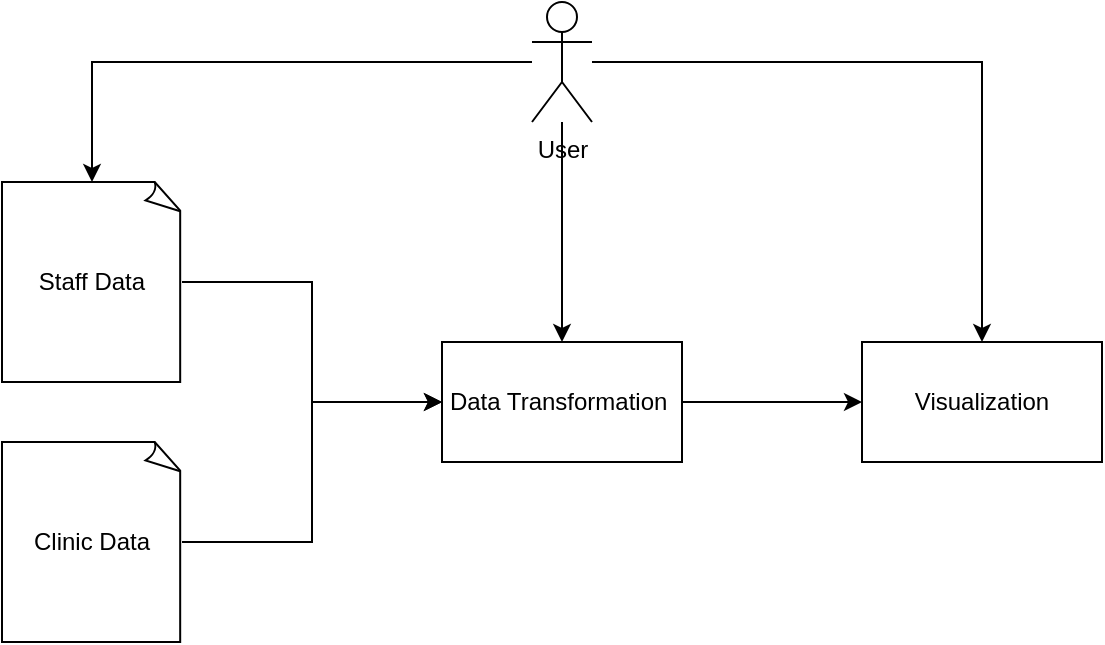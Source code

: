 <mxfile version="24.7.17" pages="4">
  <diagram id="8a4ZU6Z-VyqIHd6qSn7e" name="Original">
    <mxGraphModel dx="1050" dy="1718" grid="1" gridSize="10" guides="1" tooltips="1" connect="1" arrows="1" fold="1" page="1" pageScale="1" pageWidth="850" pageHeight="1100" math="0" shadow="0">
      <root>
        <mxCell id="0" />
        <mxCell id="1" parent="0" />
        <mxCell id="FepOOjuwtJR2uLTRB49b-4" style="edgeStyle=orthogonalEdgeStyle;rounded=0;orthogonalLoop=1;jettySize=auto;html=1;" parent="1" source="FepOOjuwtJR2uLTRB49b-1" target="FepOOjuwtJR2uLTRB49b-3" edge="1">
          <mxGeometry relative="1" as="geometry" />
        </mxCell>
        <mxCell id="FepOOjuwtJR2uLTRB49b-1" value="Staff Data" style="whiteSpace=wrap;html=1;shape=mxgraph.basic.document" parent="1" vertex="1">
          <mxGeometry x="110" y="-910" width="90" height="100" as="geometry" />
        </mxCell>
        <mxCell id="FepOOjuwtJR2uLTRB49b-6" style="edgeStyle=orthogonalEdgeStyle;rounded=0;orthogonalLoop=1;jettySize=auto;html=1;" parent="1" source="FepOOjuwtJR2uLTRB49b-2" target="FepOOjuwtJR2uLTRB49b-3" edge="1">
          <mxGeometry relative="1" as="geometry" />
        </mxCell>
        <mxCell id="FepOOjuwtJR2uLTRB49b-2" value="Clinic Data" style="whiteSpace=wrap;html=1;shape=mxgraph.basic.document" parent="1" vertex="1">
          <mxGeometry x="110" y="-780" width="90" height="100" as="geometry" />
        </mxCell>
        <mxCell id="FepOOjuwtJR2uLTRB49b-8" style="edgeStyle=orthogonalEdgeStyle;rounded=0;orthogonalLoop=1;jettySize=auto;html=1;entryX=0;entryY=0.5;entryDx=0;entryDy=0;" parent="1" source="FepOOjuwtJR2uLTRB49b-3" target="FepOOjuwtJR2uLTRB49b-7" edge="1">
          <mxGeometry relative="1" as="geometry" />
        </mxCell>
        <mxCell id="FepOOjuwtJR2uLTRB49b-3" value="Data Transformation&amp;nbsp;" style="rounded=0;whiteSpace=wrap;html=1;" parent="1" vertex="1">
          <mxGeometry x="330" y="-830" width="120" height="60" as="geometry" />
        </mxCell>
        <mxCell id="FepOOjuwtJR2uLTRB49b-7" value="Visualization" style="rounded=0;whiteSpace=wrap;html=1;" parent="1" vertex="1">
          <mxGeometry x="540" y="-830" width="120" height="60" as="geometry" />
        </mxCell>
        <mxCell id="FepOOjuwtJR2uLTRB49b-34" style="edgeStyle=orthogonalEdgeStyle;rounded=0;orthogonalLoop=1;jettySize=auto;html=1;entryX=0.5;entryY=0;entryDx=0;entryDy=0;" parent="1" source="FepOOjuwtJR2uLTRB49b-32" target="FepOOjuwtJR2uLTRB49b-3" edge="1">
          <mxGeometry relative="1" as="geometry" />
        </mxCell>
        <mxCell id="FepOOjuwtJR2uLTRB49b-35" style="edgeStyle=orthogonalEdgeStyle;rounded=0;orthogonalLoop=1;jettySize=auto;html=1;entryX=0.5;entryY=0;entryDx=0;entryDy=0;" parent="1" source="FepOOjuwtJR2uLTRB49b-32" target="FepOOjuwtJR2uLTRB49b-7" edge="1">
          <mxGeometry relative="1" as="geometry" />
        </mxCell>
        <mxCell id="FepOOjuwtJR2uLTRB49b-32" value="User" style="shape=umlActor;verticalLabelPosition=bottom;verticalAlign=top;html=1;outlineConnect=0;" parent="1" vertex="1">
          <mxGeometry x="375" y="-1000" width="30" height="60" as="geometry" />
        </mxCell>
        <mxCell id="FepOOjuwtJR2uLTRB49b-33" style="edgeStyle=orthogonalEdgeStyle;rounded=0;orthogonalLoop=1;jettySize=auto;html=1;entryX=0.5;entryY=0;entryDx=0;entryDy=0;entryPerimeter=0;" parent="1" source="FepOOjuwtJR2uLTRB49b-32" target="FepOOjuwtJR2uLTRB49b-1" edge="1">
          <mxGeometry relative="1" as="geometry" />
        </mxCell>
      </root>
    </mxGraphModel>
  </diagram>
  <diagram id="7K1y_mcv5HdaKqdPlzyn" name="Option 1">
    <mxGraphModel dx="1050" dy="618" grid="1" gridSize="10" guides="1" tooltips="1" connect="1" arrows="1" fold="1" page="1" pageScale="1" pageWidth="850" pageHeight="1100" math="0" shadow="0">
      <root>
        <mxCell id="0" />
        <mxCell id="1" parent="0" />
        <mxCell id="ITERFikqlfLc3-R27dRw-1" style="edgeStyle=orthogonalEdgeStyle;rounded=0;orthogonalLoop=1;jettySize=auto;html=1;" parent="1" source="ITERFikqlfLc3-R27dRw-2" target="ITERFikqlfLc3-R27dRw-3" edge="1">
          <mxGeometry relative="1" as="geometry" />
        </mxCell>
        <mxCell id="ITERFikqlfLc3-R27dRw-2" value="Data Store" style="rounded=0;whiteSpace=wrap;html=1;labelPosition=center;verticalLabelPosition=top;align=center;verticalAlign=bottom;fillColor=#dae8fc;strokeColor=#6c8ebf;" parent="1" vertex="1">
          <mxGeometry x="660" y="240" width="120" height="210" as="geometry" />
        </mxCell>
        <mxCell id="ITERFikqlfLc3-R27dRw-3" value="Reporting Tool" style="rounded=0;whiteSpace=wrap;html=1;labelPosition=center;verticalLabelPosition=middle;align=center;verticalAlign=middle;fillColor=#dae8fc;strokeColor=#6c8ebf;" parent="1" vertex="1">
          <mxGeometry x="800" y="320" width="120" height="50" as="geometry" />
        </mxCell>
        <mxCell id="ITERFikqlfLc3-R27dRw-4" value="Orchestration Tool (UIPath/ETL)" style="rounded=0;whiteSpace=wrap;html=1;labelPosition=center;verticalLabelPosition=top;align=center;verticalAlign=bottom;fillColor=#dae8fc;strokeColor=#6c8ebf;" parent="1" vertex="1">
          <mxGeometry x="290" y="240" width="350" height="210" as="geometry" />
        </mxCell>
        <mxCell id="ITERFikqlfLc3-R27dRw-5" style="edgeStyle=orthogonalEdgeStyle;rounded=0;orthogonalLoop=1;jettySize=auto;html=1;" parent="1" source="ITERFikqlfLc3-R27dRw-6" target="ITERFikqlfLc3-R27dRw-10" edge="1">
          <mxGeometry relative="1" as="geometry" />
        </mxCell>
        <mxCell id="ITERFikqlfLc3-R27dRw-6" value="Jane Database" style="shape=cylinder3;whiteSpace=wrap;html=1;boundedLbl=1;backgroundOutline=1;size=15;" parent="1" vertex="1">
          <mxGeometry x="90" y="300" width="110" height="80" as="geometry" />
        </mxCell>
        <mxCell id="ITERFikqlfLc3-R27dRw-7" style="edgeStyle=orthogonalEdgeStyle;rounded=0;orthogonalLoop=1;jettySize=auto;html=1;" parent="1" source="ITERFikqlfLc3-R27dRw-8" target="ITERFikqlfLc3-R27dRw-2" edge="1">
          <mxGeometry relative="1" as="geometry" />
        </mxCell>
        <mxCell id="ITERFikqlfLc3-R27dRw-8" value="Transform Data&lt;br&gt;Script" style="rounded=0;whiteSpace=wrap;html=1;" parent="1" vertex="1">
          <mxGeometry x="490" y="270" width="120" height="60" as="geometry" />
        </mxCell>
        <mxCell id="ITERFikqlfLc3-R27dRw-9" style="edgeStyle=orthogonalEdgeStyle;rounded=0;orthogonalLoop=1;jettySize=auto;html=1;entryX=0;entryY=0.5;entryDx=0;entryDy=0;" parent="1" source="ITERFikqlfLc3-R27dRw-10" target="ITERFikqlfLc3-R27dRw-8" edge="1">
          <mxGeometry relative="1" as="geometry" />
        </mxCell>
        <mxCell id="ITERFikqlfLc3-R27dRw-10" value="Extract Data&lt;br&gt;Script" style="rounded=0;whiteSpace=wrap;html=1;" parent="1" vertex="1">
          <mxGeometry x="330" y="270" width="120" height="60" as="geometry" />
        </mxCell>
        <mxCell id="ITERFikqlfLc3-R27dRw-11" value="Schedule" style="rounded=0;whiteSpace=wrap;html=1;" parent="1" vertex="1">
          <mxGeometry x="330" y="360" width="280" height="30" as="geometry" />
        </mxCell>
        <mxCell id="ITERFikqlfLc3-R27dRw-12" value="Monitoring" style="rounded=0;whiteSpace=wrap;html=1;" parent="1" vertex="1">
          <mxGeometry x="330" y="400" width="280" height="30" as="geometry" />
        </mxCell>
        <mxCell id="ITERFikqlfLc3-R27dRw-13" value="Excel/CSV" style="whiteSpace=wrap;html=1;aspect=fixed;" parent="1" vertex="1">
          <mxGeometry x="690" y="350" width="60" height="60" as="geometry" />
        </mxCell>
        <mxCell id="ITERFikqlfLc3-R27dRw-14" style="edgeStyle=orthogonalEdgeStyle;rounded=0;orthogonalLoop=1;jettySize=auto;html=1;entryX=0.5;entryY=0;entryDx=0;entryDy=0;" parent="1" target="ITERFikqlfLc3-R27dRw-3" edge="1">
          <mxGeometry relative="1" as="geometry">
            <mxPoint x="860" y="200" as="sourcePoint" />
          </mxGeometry>
        </mxCell>
        <mxCell id="ITERFikqlfLc3-R27dRw-15" value="User" style="shape=umlActor;verticalLabelPosition=bottom;verticalAlign=top;html=1;outlineConnect=0;" parent="1" vertex="1">
          <mxGeometry x="845" y="120" width="30" height="60" as="geometry" />
        </mxCell>
        <mxCell id="ITERFikqlfLc3-R27dRw-16" value="Database" style="shape=cylinder3;whiteSpace=wrap;html=1;boundedLbl=1;backgroundOutline=1;size=15;" parent="1" vertex="1">
          <mxGeometry x="690" y="272.5" width="60" height="55" as="geometry" />
        </mxCell>
        <mxCell id="ITERFikqlfLc3-R27dRw-17" value="&lt;h1 style=&quot;margin-top: 0px;&quot;&gt;PROS&lt;/h1&gt;&lt;p&gt;&lt;/p&gt;&lt;ul&gt;&lt;li&gt;Comprehensive solution&lt;/li&gt;&lt;li&gt;Automated&lt;/li&gt;&lt;li&gt;Scalable in the future&lt;/li&gt;&lt;/ul&gt;&lt;p&gt;&lt;/p&gt;" style="text;html=1;whiteSpace=wrap;overflow=hidden;rounded=0;fillColor=#d5e8d4;strokeColor=#82b366;" parent="1" vertex="1">
          <mxGeometry x="90" y="470" width="180" height="120" as="geometry" />
        </mxCell>
        <mxCell id="ITERFikqlfLc3-R27dRw-18" value="&lt;h1 style=&quot;margin-top: 0px;&quot;&gt;CONS&lt;/h1&gt;&lt;p&gt;&lt;/p&gt;&lt;ul&gt;&lt;li&gt;Need more computing resource&lt;/li&gt;&lt;li&gt;Client need to monitor and operate later on&lt;/li&gt;&lt;li&gt;Need to have access to Jane Database&lt;/li&gt;&lt;/ul&gt;&lt;p&gt;&lt;/p&gt;" style="text;html=1;whiteSpace=wrap;overflow=hidden;rounded=0;fillColor=#fff2cc;strokeColor=#d6b656;" parent="1" vertex="1">
          <mxGeometry x="315" y="470" width="250" height="120" as="geometry" />
        </mxCell>
        <mxCell id="_uRn0bISq25fzm4KG56c-2" style="edgeStyle=orthogonalEdgeStyle;rounded=0;orthogonalLoop=1;jettySize=auto;html=1;entryX=0;entryY=0.5;entryDx=0;entryDy=0;" parent="1" source="_uRn0bISq25fzm4KG56c-1" target="ITERFikqlfLc3-R27dRw-10" edge="1">
          <mxGeometry relative="1" as="geometry" />
        </mxCell>
        <mxCell id="_uRn0bISq25fzm4KG56c-1" value="Performance Management System" style="rounded=0;whiteSpace=wrap;html=1;fillColor=#dae8fc;strokeColor=#6c8ebf;" parent="1" vertex="1">
          <mxGeometry x="90" y="213" width="110" height="60" as="geometry" />
        </mxCell>
      </root>
    </mxGraphModel>
  </diagram>
  <diagram id="3dOb5MaqkQsq_LppjOFu" name="Option 2">
    <mxGraphModel dx="1900" dy="618" grid="1" gridSize="10" guides="1" tooltips="1" connect="1" arrows="1" fold="1" page="1" pageScale="1" pageWidth="850" pageHeight="1100" math="0" shadow="0">
      <root>
        <mxCell id="0" />
        <mxCell id="1" parent="0" />
        <mxCell id="og5zg2EhFg5Y6Nhv9NTs-1" style="edgeStyle=orthogonalEdgeStyle;rounded=0;orthogonalLoop=1;jettySize=auto;html=1;entryX=0;entryY=0.5;entryDx=0;entryDy=0;" parent="1" source="og5zg2EhFg5Y6Nhv9NTs-2" target="og5zg2EhFg5Y6Nhv9NTs-4" edge="1">
          <mxGeometry relative="1" as="geometry" />
        </mxCell>
        <mxCell id="og5zg2EhFg5Y6Nhv9NTs-2" value="Jane Website" style="shape=cylinder3;whiteSpace=wrap;html=1;boundedLbl=1;backgroundOutline=1;size=15;" parent="1" vertex="1">
          <mxGeometry x="-760" y="165" width="110" height="80" as="geometry" />
        </mxCell>
        <mxCell id="og5zg2EhFg5Y6Nhv9NTs-3" style="edgeStyle=orthogonalEdgeStyle;rounded=0;orthogonalLoop=1;jettySize=auto;html=1;entryX=0;entryY=0.5;entryDx=0;entryDy=0;" parent="1" source="og5zg2EhFg5Y6Nhv9NTs-4" target="og5zg2EhFg5Y6Nhv9NTs-6" edge="1">
          <mxGeometry relative="1" as="geometry" />
        </mxCell>
        <mxCell id="og5zg2EhFg5Y6Nhv9NTs-4" value="Selenium WebDriver" style="whiteSpace=wrap;html=1;aspect=fixed;fillColor=#dae8fc;strokeColor=#6c8ebf;" parent="1" vertex="1">
          <mxGeometry x="-580" y="175" width="60" height="60" as="geometry" />
        </mxCell>
        <mxCell id="og5zg2EhFg5Y6Nhv9NTs-5" value="" style="edgeStyle=orthogonalEdgeStyle;rounded=0;orthogonalLoop=1;jettySize=auto;html=1;" parent="1" source="og5zg2EhFg5Y6Nhv9NTs-6" target="og5zg2EhFg5Y6Nhv9NTs-8" edge="1">
          <mxGeometry relative="1" as="geometry" />
        </mxCell>
        <mxCell id="og5zg2EhFg5Y6Nhv9NTs-6" value="Python Extraction Script" style="whiteSpace=wrap;html=1;fillColor=#dae8fc;strokeColor=#6c8ebf;" parent="1" vertex="1">
          <mxGeometry x="-470" y="175" width="120" height="60" as="geometry" />
        </mxCell>
        <mxCell id="og5zg2EhFg5Y6Nhv9NTs-7" value="" style="edgeStyle=orthogonalEdgeStyle;rounded=0;orthogonalLoop=1;jettySize=auto;html=1;" parent="1" source="og5zg2EhFg5Y6Nhv9NTs-8" edge="1">
          <mxGeometry relative="1" as="geometry">
            <mxPoint x="-150" y="205" as="targetPoint" />
          </mxGeometry>
        </mxCell>
        <mxCell id="og5zg2EhFg5Y6Nhv9NTs-8" value="Process Data" style="whiteSpace=wrap;html=1;fillColor=#dae8fc;strokeColor=#6c8ebf;" parent="1" vertex="1">
          <mxGeometry x="-290" y="175" width="100" height="60" as="geometry" />
        </mxCell>
        <mxCell id="og5zg2EhFg5Y6Nhv9NTs-9" style="edgeStyle=orthogonalEdgeStyle;rounded=0;orthogonalLoop=1;jettySize=auto;html=1;entryX=0;entryY=0.5;entryDx=0;entryDy=0;" parent="1" source="og5zg2EhFg5Y6Nhv9NTs-10" target="og5zg2EhFg5Y6Nhv9NTs-13" edge="1">
          <mxGeometry relative="1" as="geometry" />
        </mxCell>
        <mxCell id="og5zg2EhFg5Y6Nhv9NTs-10" value="Excel/CSV" style="whiteSpace=wrap;html=1;aspect=fixed;fillColor=#dae8fc;strokeColor=#6c8ebf;" parent="1" vertex="1">
          <mxGeometry x="-150" y="175" width="60" height="60" as="geometry" />
        </mxCell>
        <mxCell id="og5zg2EhFg5Y6Nhv9NTs-11" value="&lt;h1 style=&quot;margin-top: 0px;&quot;&gt;PROS&lt;/h1&gt;&lt;p&gt;&lt;/p&gt;&lt;ul&gt;&lt;li&gt;Don&#39;t need to access Jane&#39;s Database&lt;/li&gt;&lt;li&gt;Automated&lt;/li&gt;&lt;/ul&gt;&lt;p&gt;&lt;/p&gt;" style="text;html=1;whiteSpace=wrap;overflow=hidden;rounded=0;fillColor=#d5e8d4;strokeColor=#82b366;" parent="1" vertex="1">
          <mxGeometry x="-770" y="300" width="180" height="120" as="geometry" />
        </mxCell>
        <mxCell id="og5zg2EhFg5Y6Nhv9NTs-12" value="&lt;h1 style=&quot;margin-top: 0px;&quot;&gt;CONS&lt;/h1&gt;&lt;p&gt;&lt;/p&gt;&lt;ul&gt;&lt;li&gt;Need to have credential to login to Jane app&lt;/li&gt;&lt;/ul&gt;&lt;p&gt;&lt;/p&gt;" style="text;html=1;whiteSpace=wrap;overflow=hidden;rounded=0;fillColor=#fff2cc;strokeColor=#d6b656;" parent="1" vertex="1">
          <mxGeometry x="-545" y="300" width="250" height="120" as="geometry" />
        </mxCell>
        <mxCell id="og5zg2EhFg5Y6Nhv9NTs-13" value="Visualization" style="rounded=0;whiteSpace=wrap;html=1;fillColor=#dae8fc;strokeColor=#6c8ebf;" parent="1" vertex="1">
          <mxGeometry x="-40" y="175" width="120" height="60" as="geometry" />
        </mxCell>
        <mxCell id="og5zg2EhFg5Y6Nhv9NTs-14" value="" style="edgeStyle=orthogonalEdgeStyle;rounded=0;orthogonalLoop=1;jettySize=auto;html=1;" parent="1" source="og5zg2EhFg5Y6Nhv9NTs-15" target="og5zg2EhFg5Y6Nhv9NTs-13" edge="1">
          <mxGeometry relative="1" as="geometry" />
        </mxCell>
        <mxCell id="og5zg2EhFg5Y6Nhv9NTs-15" value="User" style="shape=umlActor;verticalLabelPosition=bottom;verticalAlign=top;html=1;outlineConnect=0;" parent="1" vertex="1">
          <mxGeometry x="5" y="50" width="30" height="60" as="geometry" />
        </mxCell>
      </root>
    </mxGraphModel>
  </diagram>
  <diagram id="2pbXjsfb5aOaiYe8H-oS" name="Option 3">
    <mxGraphModel dx="1050" dy="-482" grid="1" gridSize="10" guides="1" tooltips="1" connect="1" arrows="1" fold="1" page="1" pageScale="1" pageWidth="850" pageHeight="1100" math="0" shadow="0">
      <root>
        <mxCell id="0" />
        <mxCell id="1" parent="0" />
        <mxCell id="KrFUil6bomYfSg7xLs6q-1" value="Jane Website" style="shape=cylinder3;whiteSpace=wrap;html=1;boundedLbl=1;backgroundOutline=1;size=15;" parent="1" vertex="1">
          <mxGeometry x="80" y="1310" width="110" height="80" as="geometry" />
        </mxCell>
        <mxCell id="KrFUil6bomYfSg7xLs6q-2" value="" style="endArrow=classic;html=1;rounded=0;" parent="1" edge="1">
          <mxGeometry width="50" height="50" relative="1" as="geometry">
            <mxPoint x="190" y="1350" as="sourcePoint" />
            <mxPoint x="260" y="1350" as="targetPoint" />
          </mxGeometry>
        </mxCell>
        <mxCell id="KrFUil6bomYfSg7xLs6q-3" value="Extract Data&lt;br&gt;Script in Excel or CSV format" style="rounded=0;whiteSpace=wrap;html=1;fillColor=#dae8fc;strokeColor=#6c8ebf;" parent="1" vertex="1">
          <mxGeometry x="260" y="1320" width="120" height="60" as="geometry" />
        </mxCell>
        <mxCell id="KrFUil6bomYfSg7xLs6q-4" value="" style="endArrow=classic;html=1;rounded=0;" parent="1" edge="1">
          <mxGeometry width="50" height="50" relative="1" as="geometry">
            <mxPoint x="380" y="1349.5" as="sourcePoint" />
            <mxPoint x="450" y="1349.5" as="targetPoint" />
          </mxGeometry>
        </mxCell>
        <mxCell id="KrFUil6bomYfSg7xLs6q-5" value="Tranforming tool (python openpyxl or Tableau)" style="rounded=0;whiteSpace=wrap;html=1;labelPosition=center;verticalLabelPosition=middle;align=center;verticalAlign=middle;fillColor=#dae8fc;strokeColor=#6c8ebf;" parent="1" vertex="1">
          <mxGeometry x="450" y="1320" width="120" height="60" as="geometry" />
        </mxCell>
        <mxCell id="KrFUil6bomYfSg7xLs6q-6" value="" style="endArrow=classic;html=1;rounded=0;" parent="1" edge="1">
          <mxGeometry width="50" height="50" relative="1" as="geometry">
            <mxPoint x="570" y="1349.5" as="sourcePoint" />
            <mxPoint x="640" y="1349.5" as="targetPoint" />
          </mxGeometry>
        </mxCell>
        <mxCell id="KrFUil6bomYfSg7xLs6q-7" value="Dashboard" style="rounded=0;whiteSpace=wrap;html=1;labelPosition=center;verticalLabelPosition=middle;align=center;verticalAlign=middle;fillColor=#dae8fc;strokeColor=#6c8ebf;" parent="1" vertex="1">
          <mxGeometry x="640" y="1320" width="120" height="60" as="geometry" />
        </mxCell>
        <mxCell id="KrFUil6bomYfSg7xLs6q-8" style="edgeStyle=orthogonalEdgeStyle;rounded=0;orthogonalLoop=1;jettySize=auto;html=1;entryX=0.5;entryY=0;entryDx=0;entryDy=0;" parent="1" source="KrFUil6bomYfSg7xLs6q-10" target="KrFUil6bomYfSg7xLs6q-3" edge="1">
          <mxGeometry relative="1" as="geometry" />
        </mxCell>
        <mxCell id="KrFUil6bomYfSg7xLs6q-9" style="edgeStyle=orthogonalEdgeStyle;rounded=0;orthogonalLoop=1;jettySize=auto;html=1;entryX=0.5;entryY=0;entryDx=0;entryDy=0;" parent="1" source="KrFUil6bomYfSg7xLs6q-10" target="KrFUil6bomYfSg7xLs6q-7" edge="1">
          <mxGeometry relative="1" as="geometry" />
        </mxCell>
        <mxCell id="KrFUil6bomYfSg7xLs6q-10" value="User" style="shape=umlActor;verticalLabelPosition=bottom;verticalAlign=top;html=1;outlineConnect=0;" parent="1" vertex="1">
          <mxGeometry x="500" y="1150" width="30" height="60" as="geometry" />
        </mxCell>
        <mxCell id="KrFUil6bomYfSg7xLs6q-11" value="&lt;h1 style=&quot;margin-top: 0px;&quot;&gt;PROS&lt;/h1&gt;&lt;p&gt;&lt;/p&gt;&lt;ul&gt;&lt;li&gt;Simplest option&lt;/li&gt;&lt;/ul&gt;&lt;p&gt;&lt;/p&gt;" style="text;html=1;whiteSpace=wrap;overflow=hidden;rounded=0;fillColor=#d5e8d4;strokeColor=#82b366;" parent="1" vertex="1">
          <mxGeometry x="80" y="1430" width="180" height="120" as="geometry" />
        </mxCell>
        <mxCell id="KrFUil6bomYfSg7xLs6q-12" value="&lt;h1 style=&quot;margin-top: 0px;&quot;&gt;CONS&lt;/h1&gt;&lt;p&gt;&lt;/p&gt;&lt;ul&gt;&lt;li&gt;Need user to export data manually&lt;/li&gt;&lt;/ul&gt;&lt;p&gt;&lt;/p&gt;" style="text;html=1;whiteSpace=wrap;overflow=hidden;rounded=0;fillColor=#fff2cc;strokeColor=#d6b656;" parent="1" vertex="1">
          <mxGeometry x="305" y="1430" width="250" height="120" as="geometry" />
        </mxCell>
      </root>
    </mxGraphModel>
  </diagram>
</mxfile>
